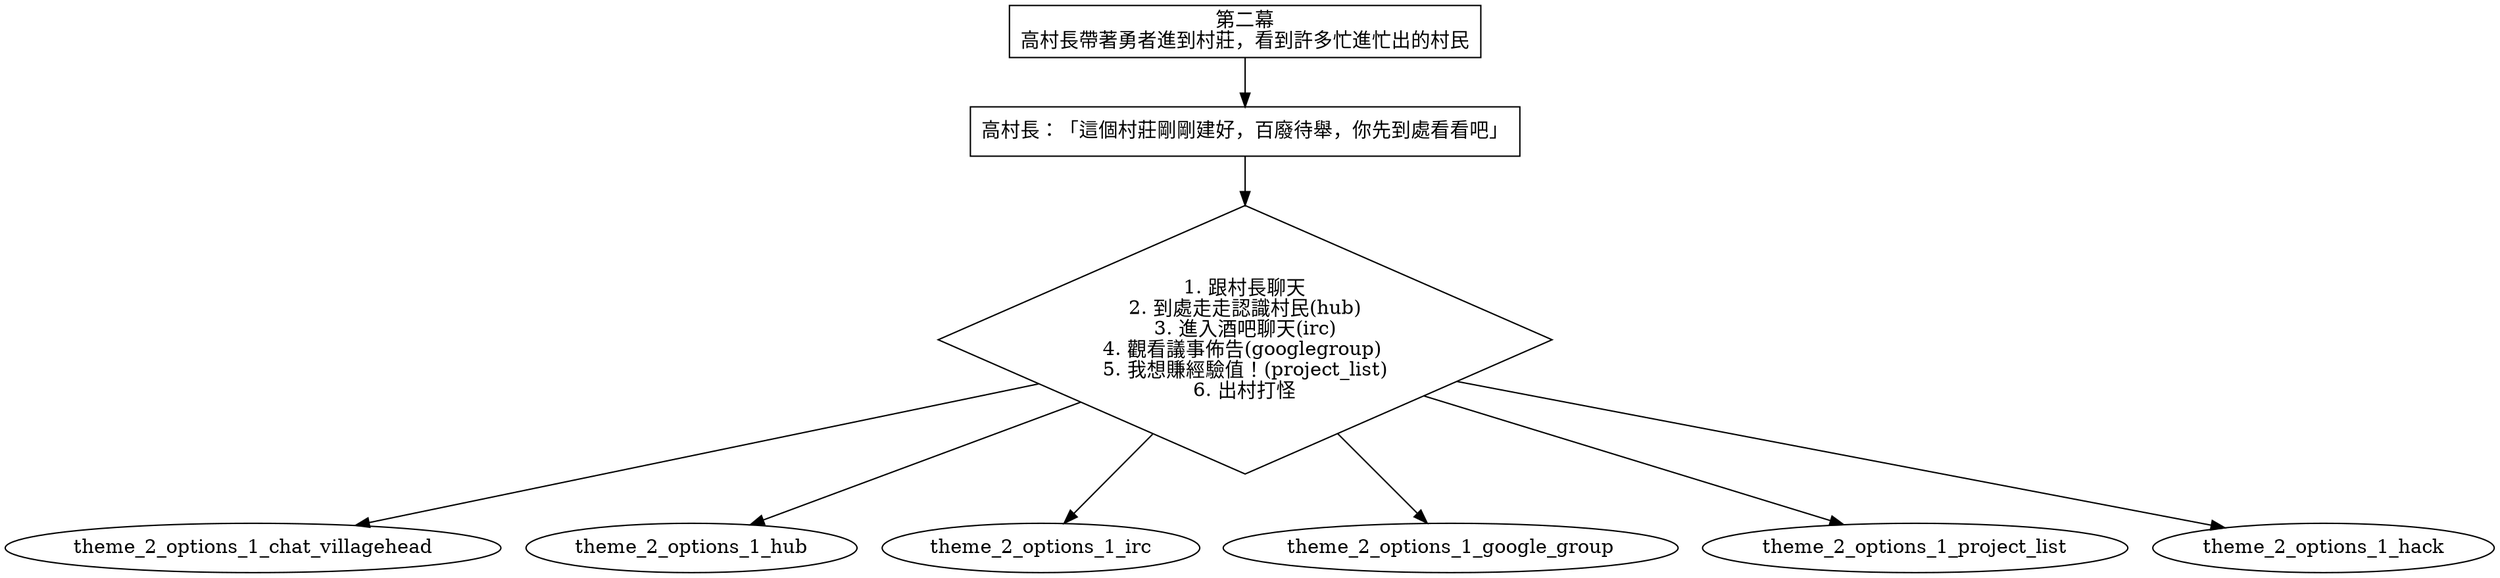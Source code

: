 digraph {

  theme_2_start [label="華麗的過場動畫！"]

  theme_2_start [shape=box, label="第二幕\n高村長帶著勇者進到村莊，看到許多忙進忙出的村民"]
  theme_2_start -> theme_2_1

  theme_2_1 [shape=box, label="高村長：「這個村莊剛剛建好，百廢待舉，你先到處看看吧」"]
  theme_2_1 -> theme_2_options_1

  theme_2_options_1 [shape=diamond, label="1. 跟村長聊天\n2. 到處走走認識村民(hub)\n3. 進入酒吧聊天(irc)\n4. 觀看議事佈告(googlegroup) \n5. 我想賺經驗值！(project_list)\n6. 出村打怪\n"]
  theme_2_options_1 -> theme_2_options_1_chat_villagehead
  theme_2_options_1 -> theme_2_options_1_hub
  theme_2_options_1 -> theme_2_options_1_irc
  theme_2_options_1 -> theme_2_options_1_google_group
  theme_2_options_1 -> theme_2_options_1_project_list
  theme_2_options_1 -> theme_2_options_1_hack
}
